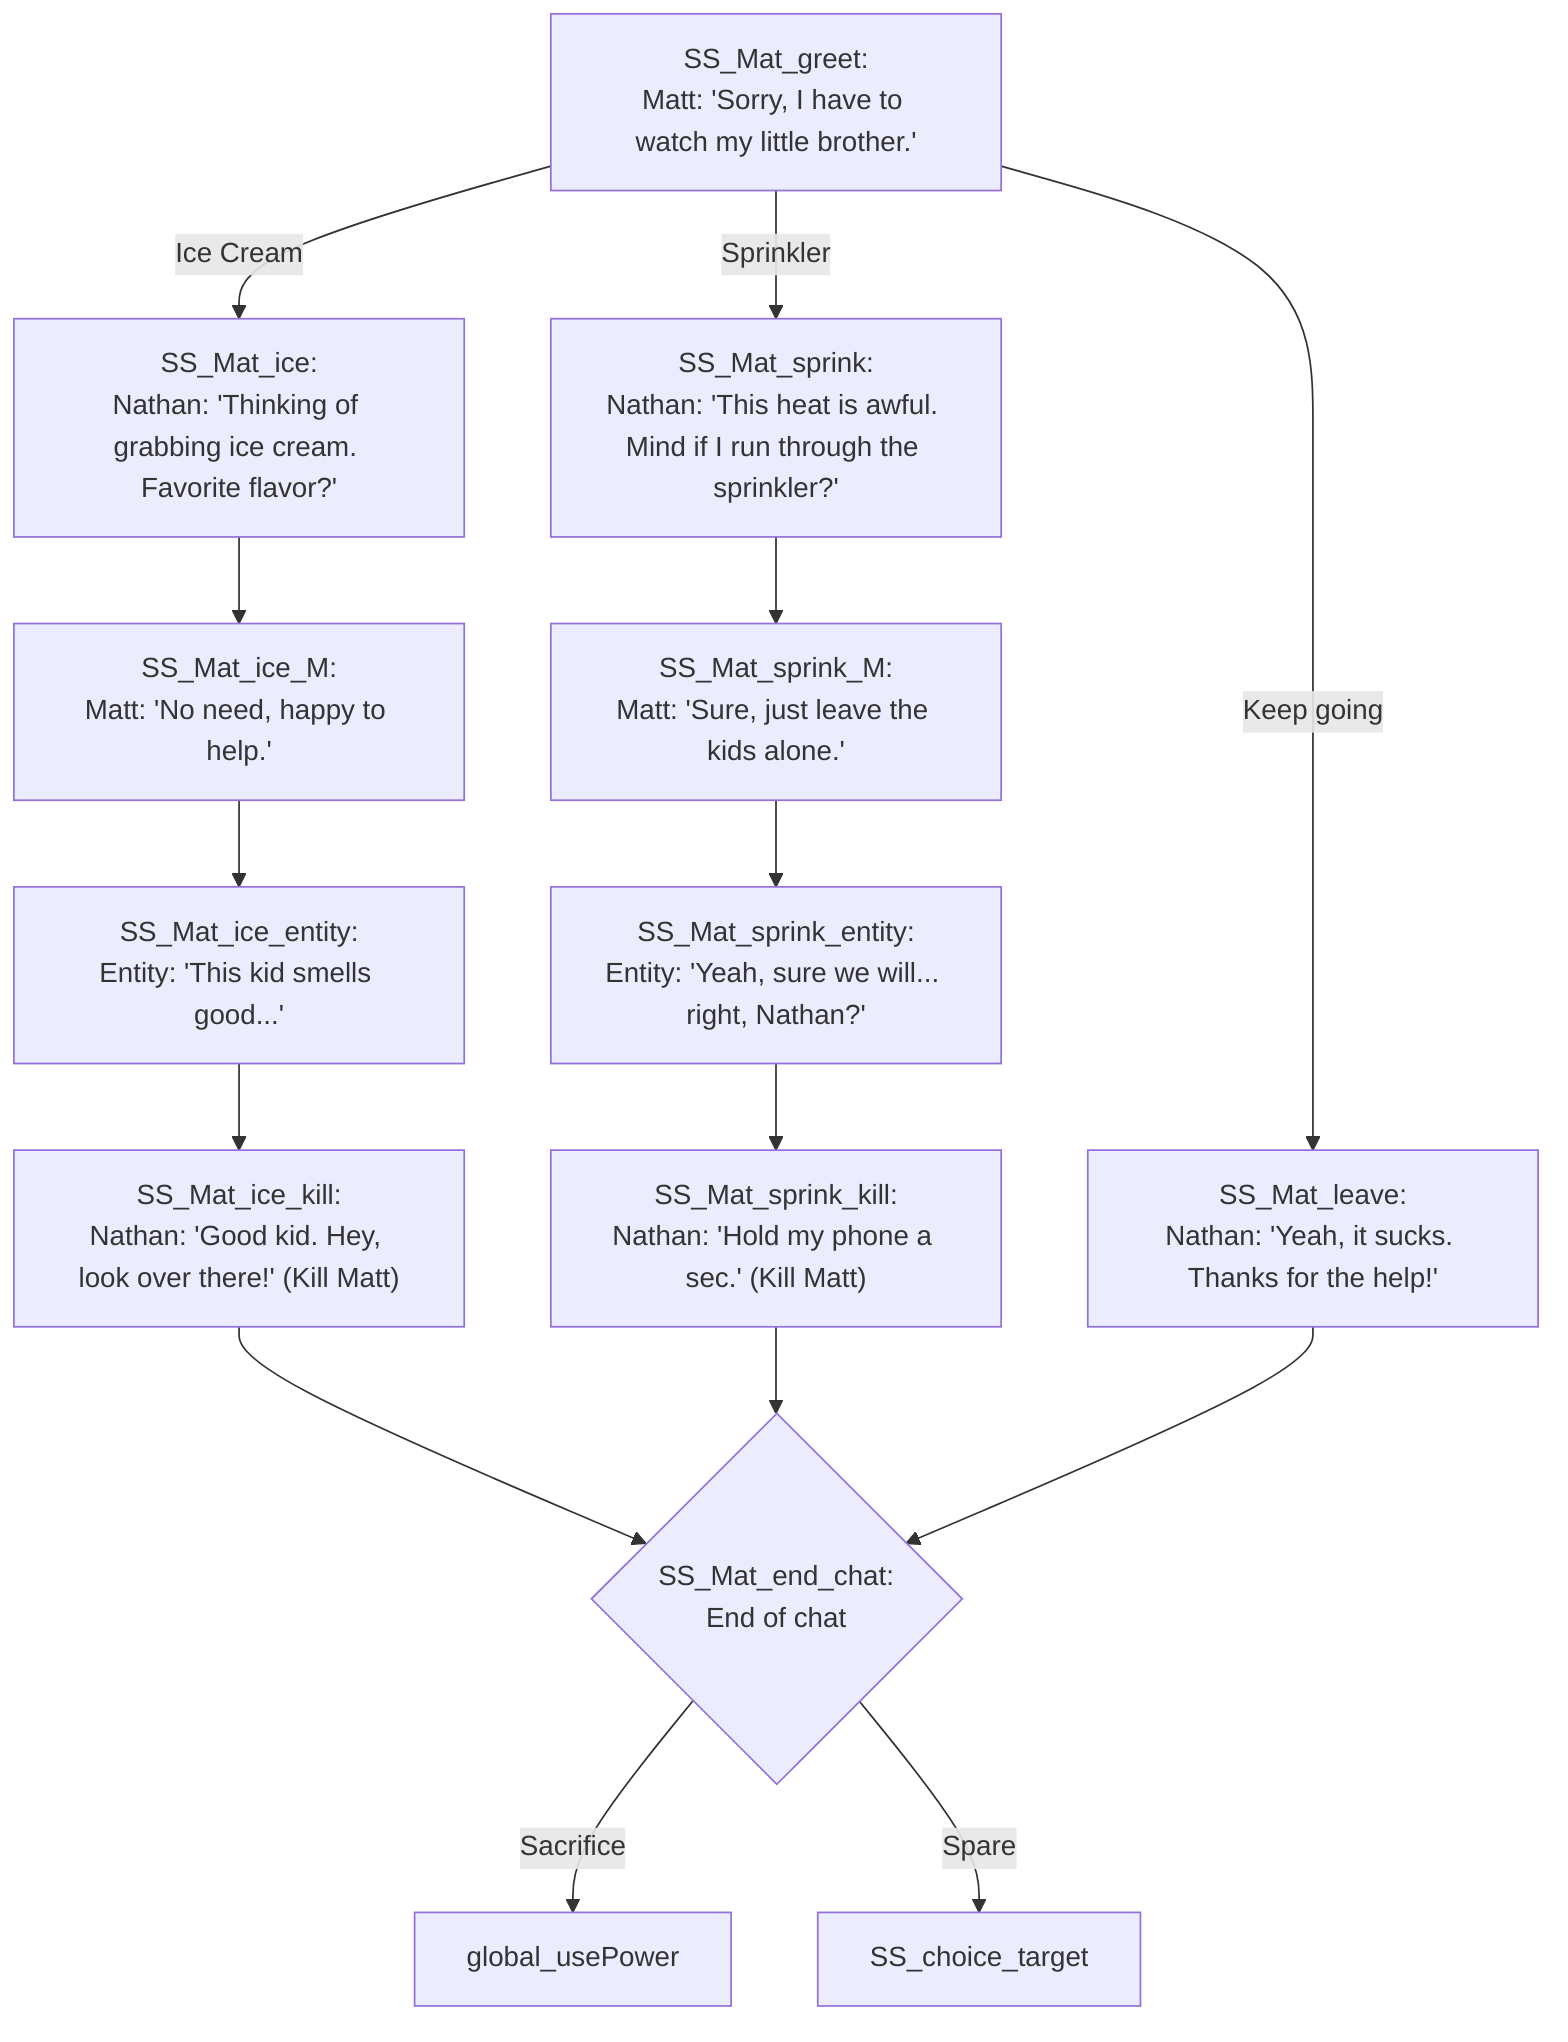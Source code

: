 flowchart TD
direction LR

%% ---------- MATT (SS_Mat_*) ----------
SS_Mat_greet["SS_Mat_greet:<br/>Matt: 'Sorry, I have to watch my little brother.'"] -->|Ice&nbsp;Cream| SS_Mat_ice
SS_Mat_greet -->|Sprinkler| SS_Mat_sprink
SS_Mat_greet -->|Keep&nbsp;going| SS_Mat_leave

%% --- Branch 1 : Ice Cream ---
SS_Mat_ice["SS_Mat_ice:<br/>Nathan: 'Thinking of grabbing ice cream. Favorite flavor?'"] --> SS_Mat_ice_M
SS_Mat_ice_M["SS_Mat_ice_M:<br/>Matt: 'No need, happy to help.'"] --> SS_Mat_ice_entity
SS_Mat_ice_entity["SS_Mat_ice_entity:<br/>Entity: 'This kid smells good...'"] --> SS_Mat_ice_kill
SS_Mat_ice_kill["SS_Mat_ice_kill:<br/>Nathan: 'Good kid. Hey, look over there!' (Kill Matt)"] --> SS_Mat_end_chat

%% --- Branch 2 : Sprinkler ---
SS_Mat_sprink["SS_Mat_sprink:<br/>Nathan: 'This heat is awful. Mind if I run through the sprinkler?'"] --> SS_Mat_sprink_M
SS_Mat_sprink_M["SS_Mat_sprink_M:<br/>Matt: 'Sure, just leave the kids alone.'"] --> SS_Mat_sprink_entity
SS_Mat_sprink_entity["SS_Mat_sprink_entity:<br/>Entity: 'Yeah, sure we will... right, Nathan?'"] --> SS_Mat_sprink_kill
SS_Mat_sprink_kill["SS_Mat_sprink_kill:<br/>Nathan: 'Hold my phone a sec.' (Kill Matt)"] --> SS_Mat_end_chat

%% --- Branch 3 : Keep Going ---
SS_Mat_leave["SS_Mat_leave:<br/>Nathan: 'Yeah, it sucks. Thanks for the help!'"] --> SS_Mat_end_chat

SS_Mat_end_chat{"SS_Mat_end_chat:<br/>End of chat"} -->|Sacrifice| global_usePower
SS_Mat_end_chat -->|Spare| SS_choice_target